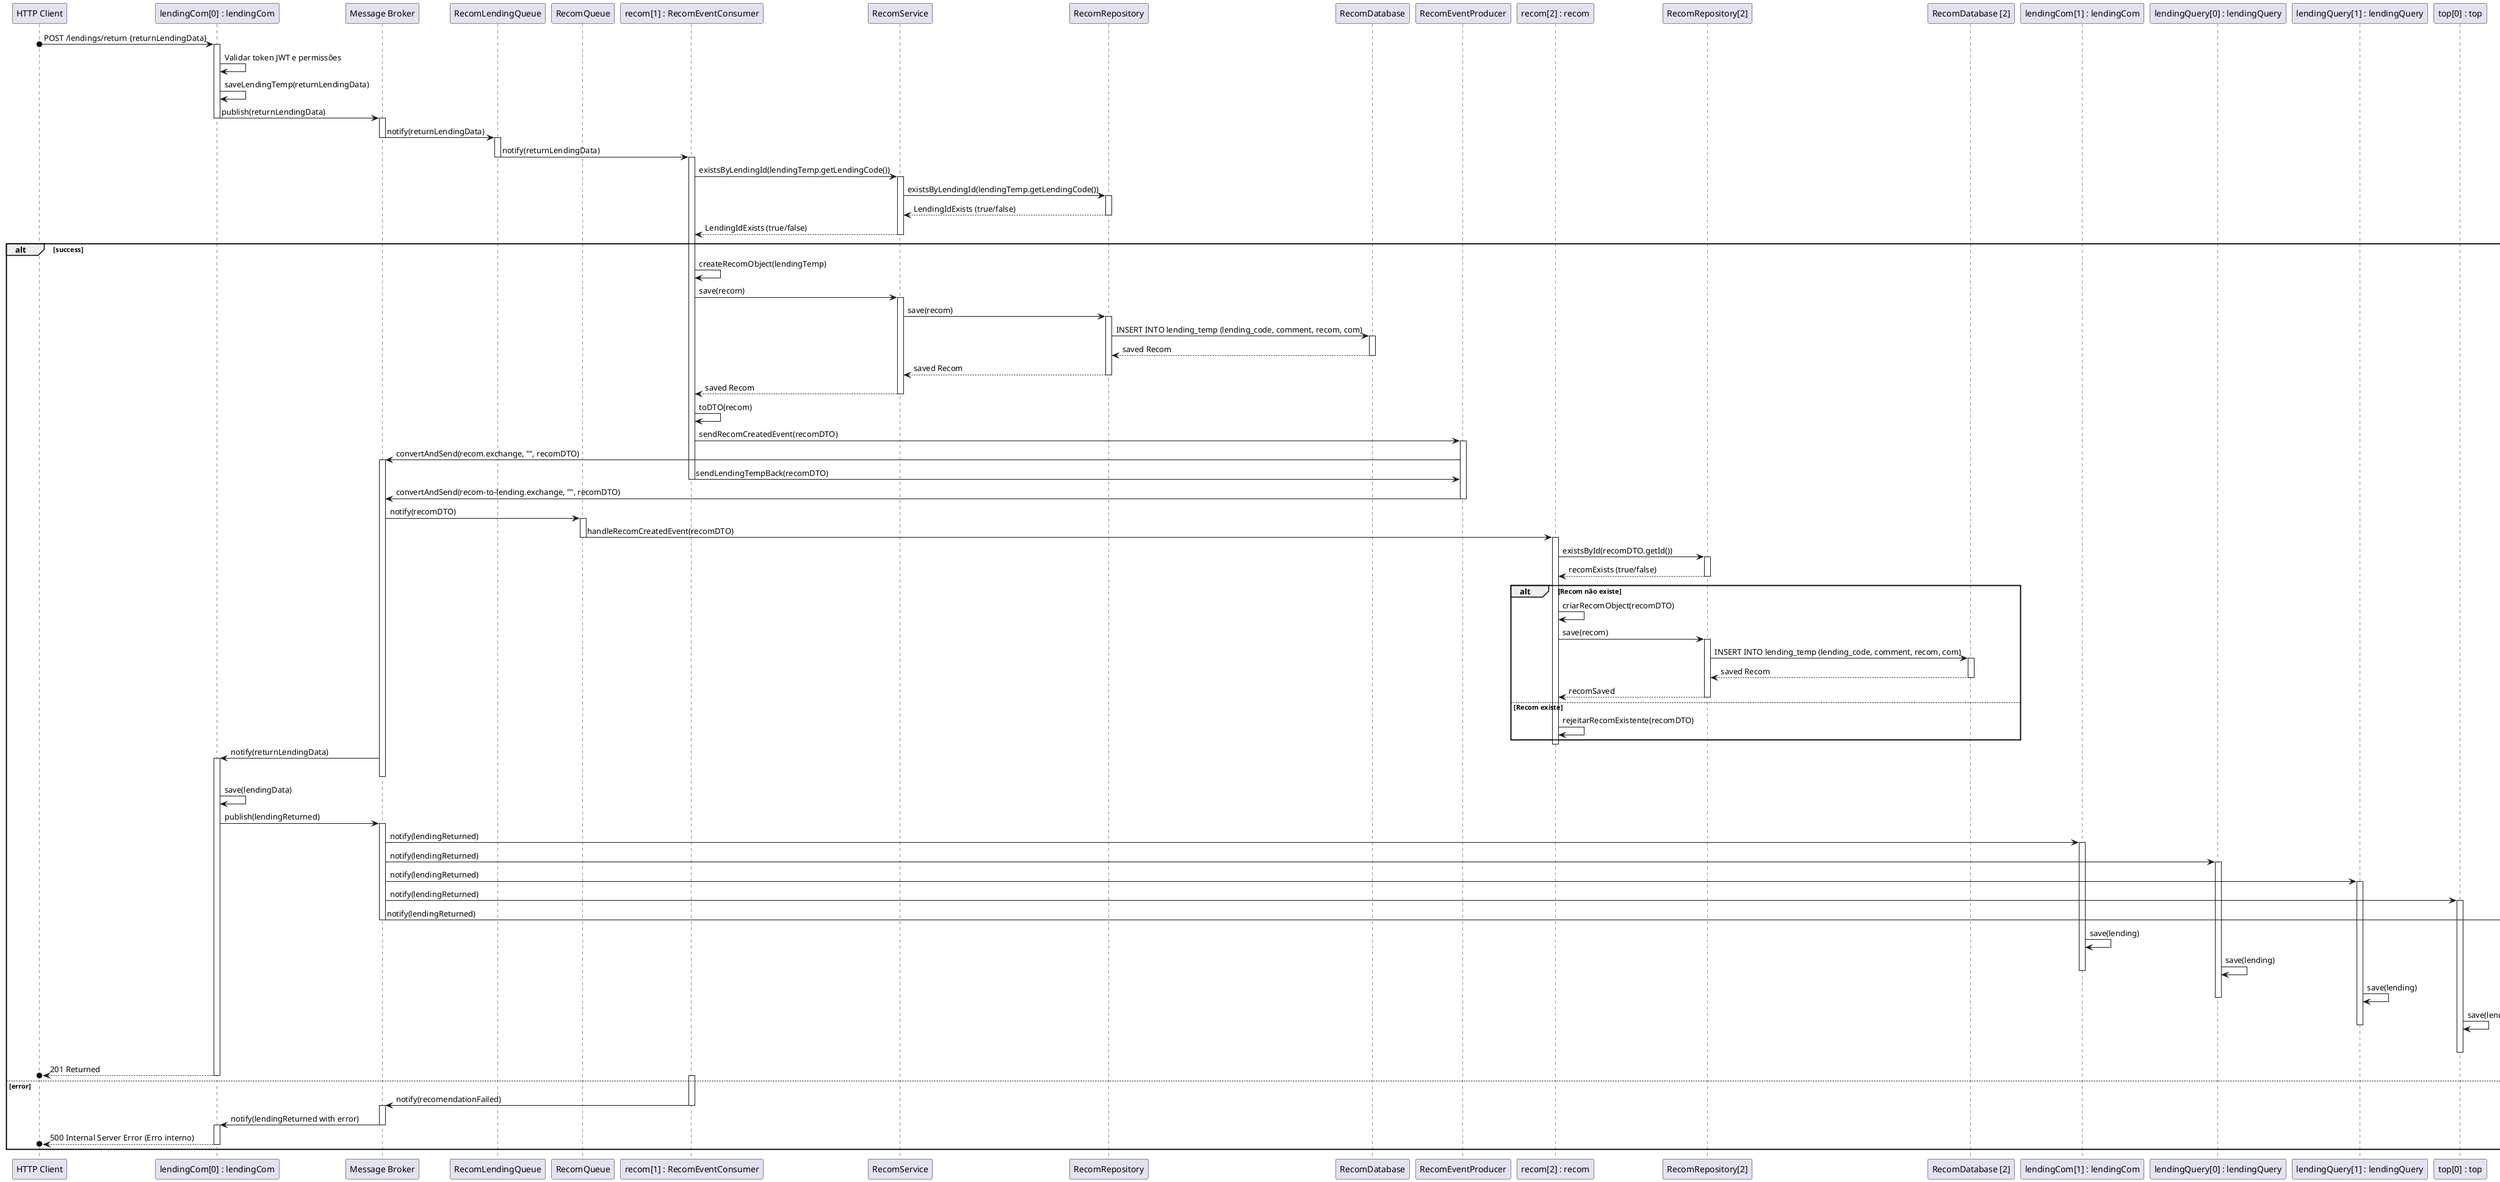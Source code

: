 @startuml
' Definindo os participantes
participant "HTTP Client" as client
participant "lendingCom[0] : lendingCom" as lending0
participant "Message Broker" as mb

participant "RecomLendingQueue" as recomLQueue
participant "RecomQueue" as recomQueue
participant "recom[1] : RecomEventConsumer" as  recom1
participant "RecomService" as recomService
participant "RecomRepository" as recomRepository
participant "RecomDatabase" as rdb
participant "RecomEventProducer" as recomEventProducer
participant "recom[2] : recom" as  recom2
participant "RecomRepository[2]" as recomRepository2
participant "RecomDatabase [2]" as rdb2
participant "lendingCom[1] : lendingCom" as lending1
participant "lendingQuery[0] : lendingQuery" as lending01
participant "lendingQuery[1] : lendingQuery" as lending11
participant "top[0] : top" as top0
participant "top[1] : top" as top1


client o-> lending0: POST /lendings/return {returnLendingData}
activate lending0

lending0 -> lending0: Validar token JWT e permissões

lending0 -> lending0: saveLendingTemp(returnLendingData)

lending0 -> mb: publish(returnLendingData)
deactivate lending0
 activate mb

       ' O Broker envia a mensagem para a fila de recomendação
       mb -> recomLQueue: notify(returnLendingData)
       deactivate mb
       activate recomLQueue

       recomLQueue -> recom1: notify(returnLendingData)
       deactivate recomLQueue

activate recom1
recom1 -> recomService: existsByLendingId(lendingTemp.getLendingCode())
activate recomService
recomService -> recomRepository: existsByLendingId(lendingTemp.getLendingCode())

    activate recomRepository
    recomRepository --> recomService: LendingIdExists (true/false)
    deactivate recomRepository
    recomService --> recom1: LendingIdExists (true/false)
alt success
    deactivate recomService

        ' Criar a recomendação
        recom1 -> recom1: createRecomObject(lendingTemp)

        ' Salvar a recomendação no banco de dados
        recom1 -> recomService: save(recom)
        activate recomService

        recomService -> recomRepository: save(recom)

        activate recomRepository


            ' Persistência no banco de dados
            recomRepository -> rdb: INSERT INTO lending_temp (lending_code, comment, recom, com)
            activate rdb

            rdb --> recomRepository: saved Recom
            deactivate rdb

            recomRepository --> recomService: saved Recom
            deactivate recomRepository

        recomService --> recom1: saved Recom
        deactivate recomService

        ' Converter o Recom para RecomDTO
        recom1 -> recom1: toDTO(recom)

        ' Enviar o evento de recomendação criada
        recom1 -> recomEventProducer: sendRecomCreatedEvent(recomDTO)
        activate recomEventProducer

        recomEventProducer -> mb: convertAndSend(recom.exchange, "", recomDTO)
        activate mb

        recom1 -> recomEventProducer: sendLendingTempBack(recomDTO)
       deactivate recom1
          recomEventProducer -> mb: convertAndSend(recom-to-lending.exchange, "", recomDTO)

        deactivate recomEventProducer


        ' O broker envia a mensagem para a fila de recomendação
        mb -> recomQueue: notify(recomDTO)

        activate recomQueue


       recomQueue -> recom2: handleRecomCreatedEvent(recomDTO)
       deactivate recomQueue
       activate recom2

       ' 2. Verificar se a recomendação já existe
       recom2 -> recomRepository2: existsById(recomDTO.getId())
       activate recomRepository2
       recomRepository2 --> recom2: recomExists (true/false)
       deactivate recomRepository2

       alt Recom não existe
           ' 3. Criar a recomendação
           recom2 -> recom2: criarRecomObject(recomDTO)

           recom2 -> recomRepository2: save(recom)
           activate recomRepository2
           recomRepository2 -> rdb2: INSERT INTO lending_temp (lending_code, comment, recom, com)
           activate rdb2
           rdb2 --> recomRepository2: saved Recom
           deactivate rdb2
           recomRepository2 --> recom2: recomSaved
           deactivate recomRepository2
       else Recom existe
           ' 5. Rejeitar a criação da recomendação
           recom2 -> recom2: rejeitarRecomExistente(recomDTO)
       end
       deactivate recom2


deactivate recom1


mb -> lending0: notify(returnLendingData)
activate lending0

deactivate mb

lending0 -> lending0: save(lendingData)






lending0 -> mb: publish(lendingReturned)


activate mb

' Replicando dados para a outra instância (espelhamento)
mb -> lending1: notify(lendingReturned)
activate lending1
mb -> lending01: notify(lendingReturned)
activate lending01
mb -> lending11: notify(lendingReturned)
activate lending11
mb -> top0: notify(lendingReturned)
activate top0
mb -> top1: notify(lendingReturned)
deactivate mb

activate top1



lending1 -> lending1: save(lending)

lending01 -> lending01: save(lending)
deactivate lending1
lending11 -> lending11: save(lending)
deactivate lending01
top0 -> top0: save(lending)
deactivate lending11
top1 -> top1: save(lending)
deactivate top0


' Responder ao cliente com sucesso final após a replicação
lending0 -->o client: 201 Returned
deactivate top1
deactivate lending0
else error

activate recom1
recom1 -> mb: notify(recomendationFailed)
deactivate recom1
activate mb
mb -> lending0: notify(lendingReturned with error)
deactivate mb
activate lending0


lending0 -->o client: 500 Internal Server Error (Erro interno)
deactivate lending0
end
@enduml

